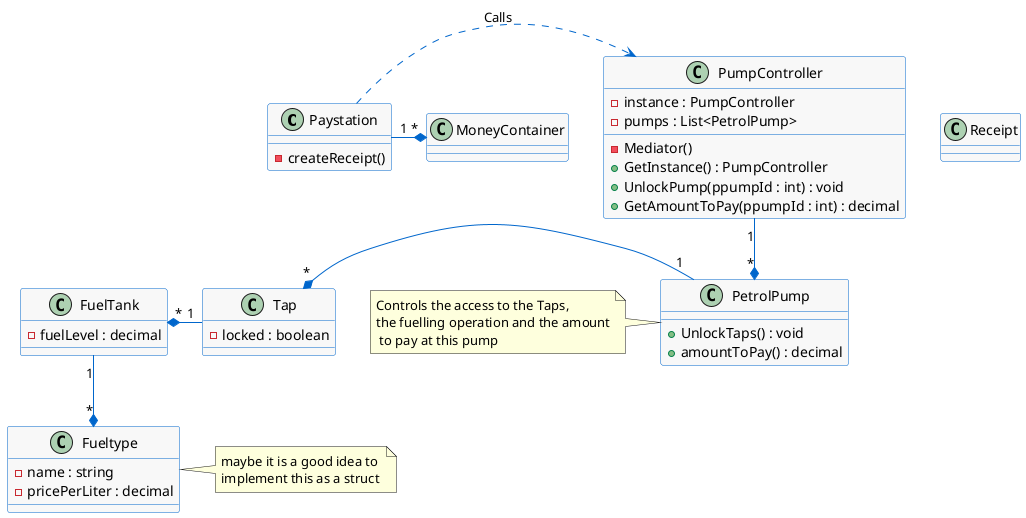 @startuml

skinparam classBackgroundColor #F8F8F8
skinparam classBorderColor #0066CC
skinparam classArrowColor #0066CC

class Paystation {
  - createReceipt()
}

class PetrolPump {
	+ UnlockTaps() : void
	+ amountToPay() : decimal
}
note left : Controls the access to the Taps,\nthe fuelling operation and the amount\n to pay at this pump 

class Tap {
	- locked : boolean
}

class FuelTank {
	- fuelLevel : decimal
}

class Fueltype {
	- name : string
	- pricePerLiter : decimal
}
note right : maybe it is a good idea to \nimplement this as a struct

class Receipt {

}

class PumpController {
	- instance : PumpController
	- pumps : List<PetrolPump>
	- Mediator()
	+ GetInstance() : PumpController
	+ UnlockPump(ppumpId : int) : void
	+ GetAmountToPay(ppumpId : int) : decimal
}

class Paystation { 
   
}

class MoneyContainer {

}


PumpController "1" --* "*" PetrolPump
Paystation .right..> PumpController : Calls
Paystation "1" -right-* "*" MoneyContainer
PetrolPump "1" -left-* "*" Tap
Tap "1" -left-* "*" FuelTank
FuelTank "1" --* "*" Fueltype
@enduml 
